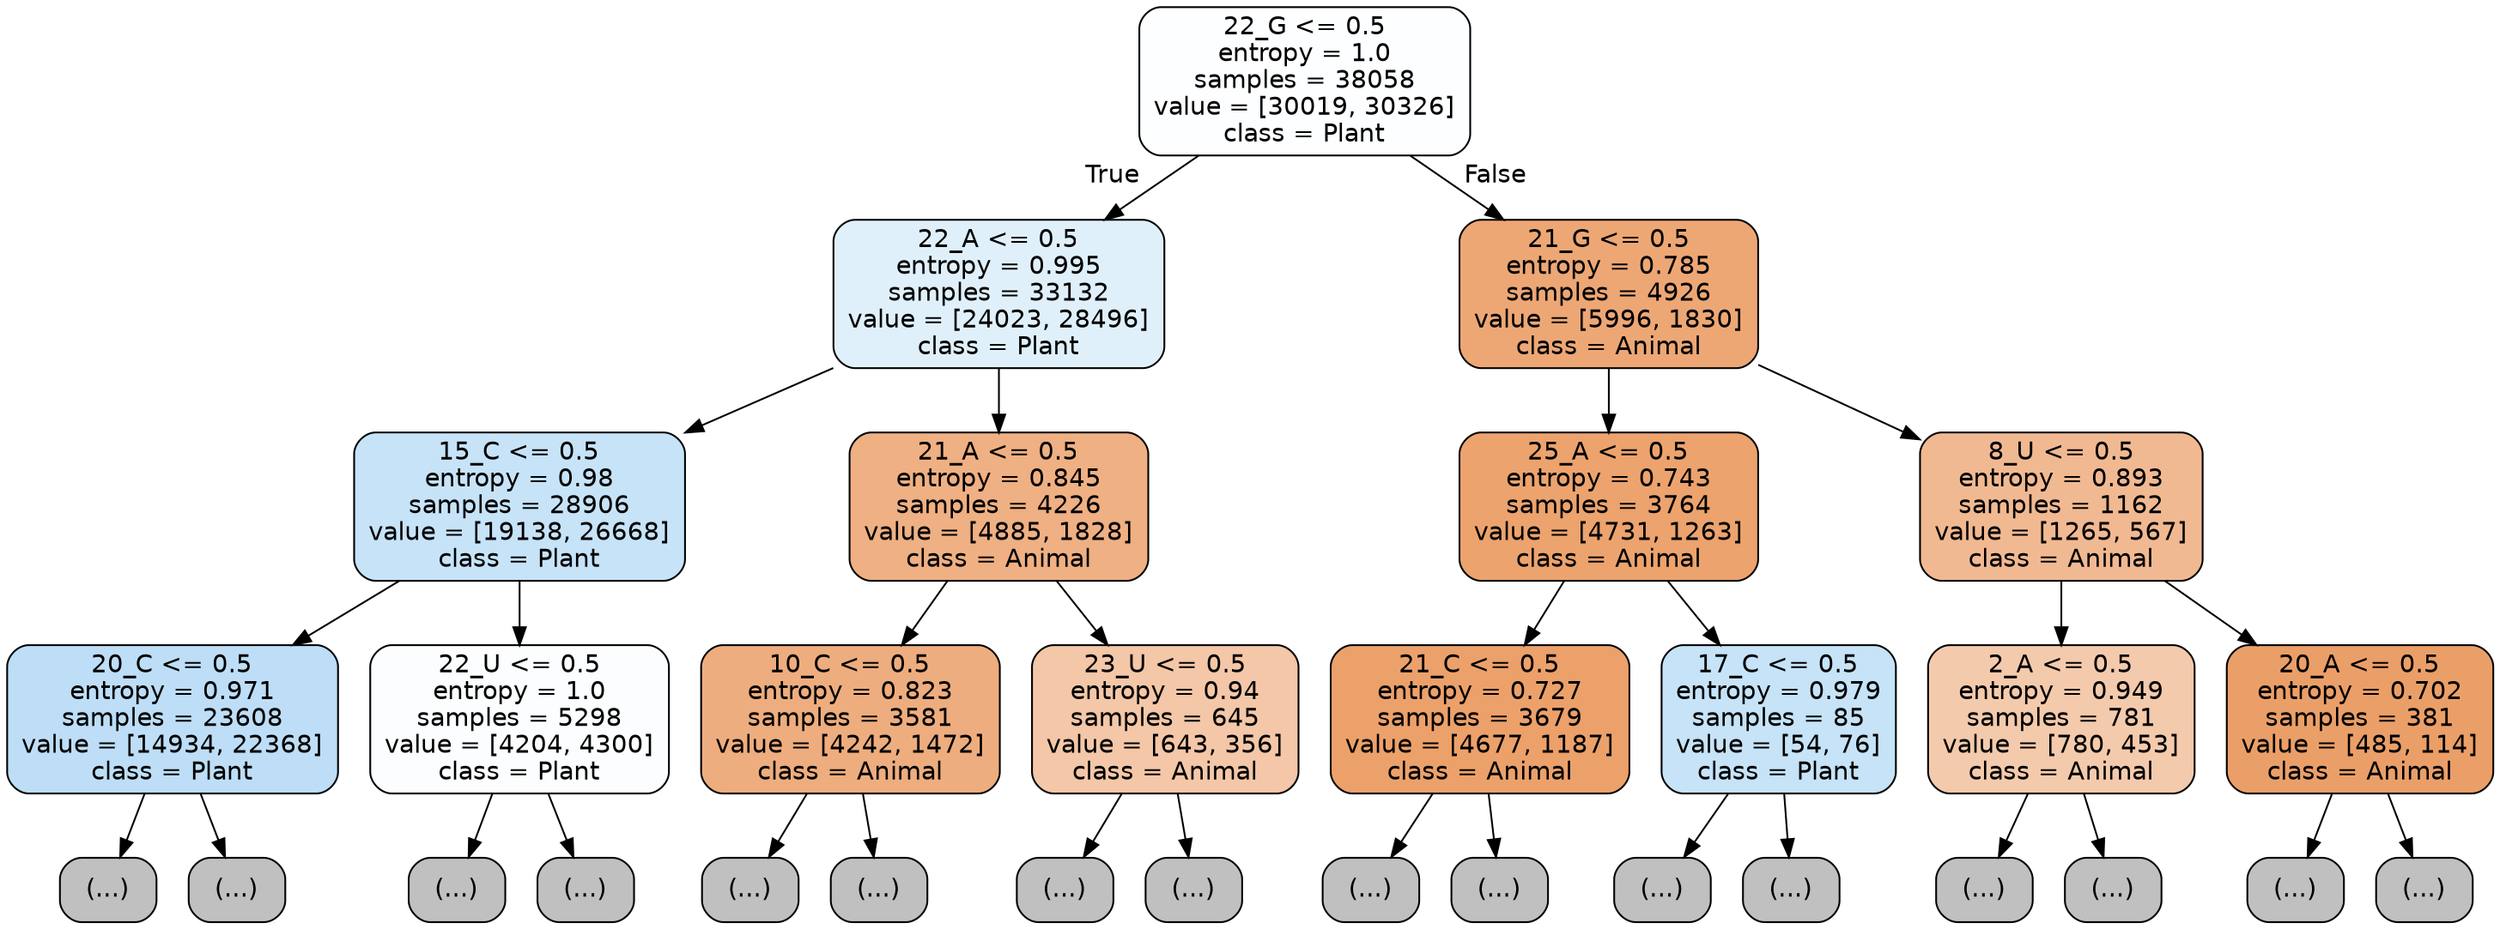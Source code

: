 digraph Tree {
node [shape=box, style="filled, rounded", color="black", fontname="helvetica"] ;
edge [fontname="helvetica"] ;
0 [label="22_G <= 0.5\nentropy = 1.0\nsamples = 38058\nvalue = [30019, 30326]\nclass = Plant", fillcolor="#fdfeff"] ;
1 [label="22_A <= 0.5\nentropy = 0.995\nsamples = 33132\nvalue = [24023, 28496]\nclass = Plant", fillcolor="#e0f0fb"] ;
0 -> 1 [labeldistance=2.5, labelangle=45, headlabel="True"] ;
2 [label="15_C <= 0.5\nentropy = 0.98\nsamples = 28906\nvalue = [19138, 26668]\nclass = Plant", fillcolor="#c7e3f8"] ;
1 -> 2 ;
3 [label="20_C <= 0.5\nentropy = 0.971\nsamples = 23608\nvalue = [14934, 22368]\nclass = Plant", fillcolor="#bddef6"] ;
2 -> 3 ;
4 [label="(...)", fillcolor="#C0C0C0"] ;
3 -> 4 ;
8001 [label="(...)", fillcolor="#C0C0C0"] ;
3 -> 8001 ;
10238 [label="22_U <= 0.5\nentropy = 1.0\nsamples = 5298\nvalue = [4204, 4300]\nclass = Plant", fillcolor="#fbfdfe"] ;
2 -> 10238 ;
10239 [label="(...)", fillcolor="#C0C0C0"] ;
10238 -> 10239 ;
12474 [label="(...)", fillcolor="#C0C0C0"] ;
10238 -> 12474 ;
12903 [label="21_A <= 0.5\nentropy = 0.845\nsamples = 4226\nvalue = [4885, 1828]\nclass = Animal", fillcolor="#efb083"] ;
1 -> 12903 ;
12904 [label="10_C <= 0.5\nentropy = 0.823\nsamples = 3581\nvalue = [4242, 1472]\nclass = Animal", fillcolor="#eead7e"] ;
12903 -> 12904 ;
12905 [label="(...)", fillcolor="#C0C0C0"] ;
12904 -> 12905 ;
14114 [label="(...)", fillcolor="#C0C0C0"] ;
12904 -> 14114 ;
14473 [label="23_U <= 0.5\nentropy = 0.94\nsamples = 645\nvalue = [643, 356]\nclass = Animal", fillcolor="#f3c7a7"] ;
12903 -> 14473 ;
14474 [label="(...)", fillcolor="#C0C0C0"] ;
14473 -> 14474 ;
14813 [label="(...)", fillcolor="#C0C0C0"] ;
14473 -> 14813 ;
14840 [label="21_G <= 0.5\nentropy = 0.785\nsamples = 4926\nvalue = [5996, 1830]\nclass = Animal", fillcolor="#eda775"] ;
0 -> 14840 [labeldistance=2.5, labelangle=-45, headlabel="False"] ;
14841 [label="25_A <= 0.5\nentropy = 0.743\nsamples = 3764\nvalue = [4731, 1263]\nclass = Animal", fillcolor="#eca36e"] ;
14840 -> 14841 ;
14842 [label="21_C <= 0.5\nentropy = 0.727\nsamples = 3679\nvalue = [4677, 1187]\nclass = Animal", fillcolor="#eca16b"] ;
14841 -> 14842 ;
14843 [label="(...)", fillcolor="#C0C0C0"] ;
14842 -> 14843 ;
15944 [label="(...)", fillcolor="#C0C0C0"] ;
14842 -> 15944 ;
16241 [label="17_C <= 0.5\nentropy = 0.979\nsamples = 85\nvalue = [54, 76]\nclass = Plant", fillcolor="#c6e3f7"] ;
14841 -> 16241 ;
16242 [label="(...)", fillcolor="#C0C0C0"] ;
16241 -> 16242 ;
16259 [label="(...)", fillcolor="#C0C0C0"] ;
16241 -> 16259 ;
16276 [label="8_U <= 0.5\nentropy = 0.893\nsamples = 1162\nvalue = [1265, 567]\nclass = Animal", fillcolor="#f1b992"] ;
14840 -> 16276 ;
16277 [label="2_A <= 0.5\nentropy = 0.949\nsamples = 781\nvalue = [780, 453]\nclass = Animal", fillcolor="#f4caac"] ;
16276 -> 16277 ;
16278 [label="(...)", fillcolor="#C0C0C0"] ;
16277 -> 16278 ;
16587 [label="(...)", fillcolor="#C0C0C0"] ;
16277 -> 16587 ;
16690 [label="20_A <= 0.5\nentropy = 0.702\nsamples = 381\nvalue = [485, 114]\nclass = Animal", fillcolor="#eb9f68"] ;
16276 -> 16690 ;
16691 [label="(...)", fillcolor="#C0C0C0"] ;
16690 -> 16691 ;
16818 [label="(...)", fillcolor="#C0C0C0"] ;
16690 -> 16818 ;
}